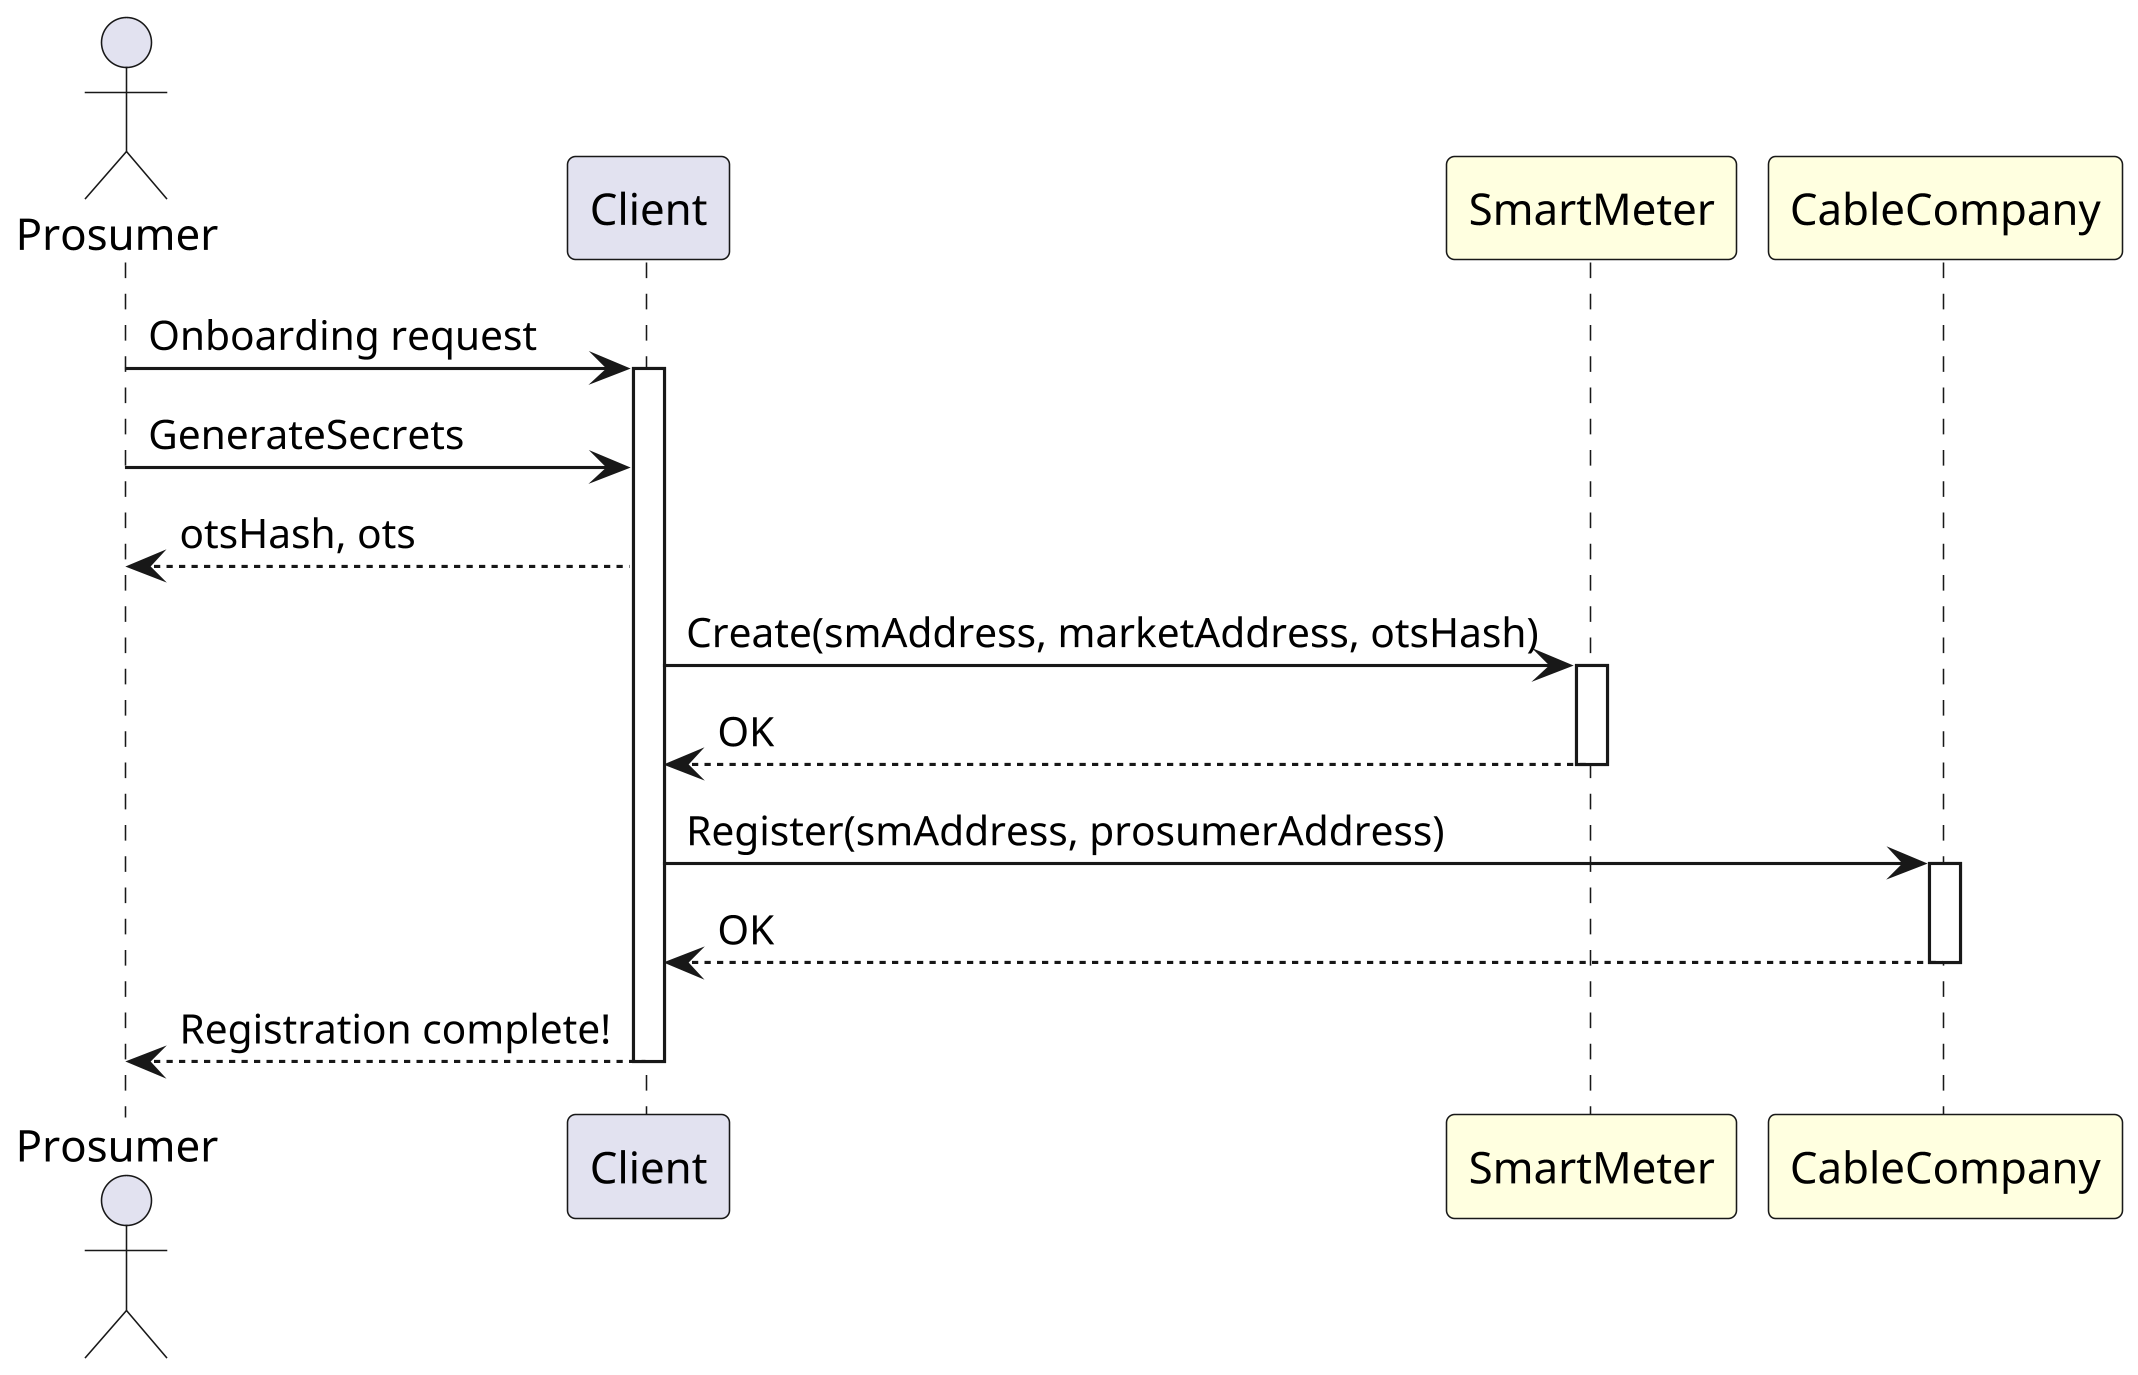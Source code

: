 @startuml Onboarding
actor Prosumer
participant Client
participant SmartMeter #LightYellow
participant CableCompany #LightYellow

skinparam dpi 300

Prosumer -> Client ++: Onboarding request
Prosumer -> Client: GenerateSecrets
Client --> Prosumer: otsHash, ots
Client -> SmartMeter ++: Create(smAddress, marketAddress, otsHash)
SmartMeter --> Client --: OK
Client -> CableCompany ++: Register(smAddress, prosumerAddress)
CableCompany --> Client --: OK
Client --> Prosumer --: Registration complete!
@enduml